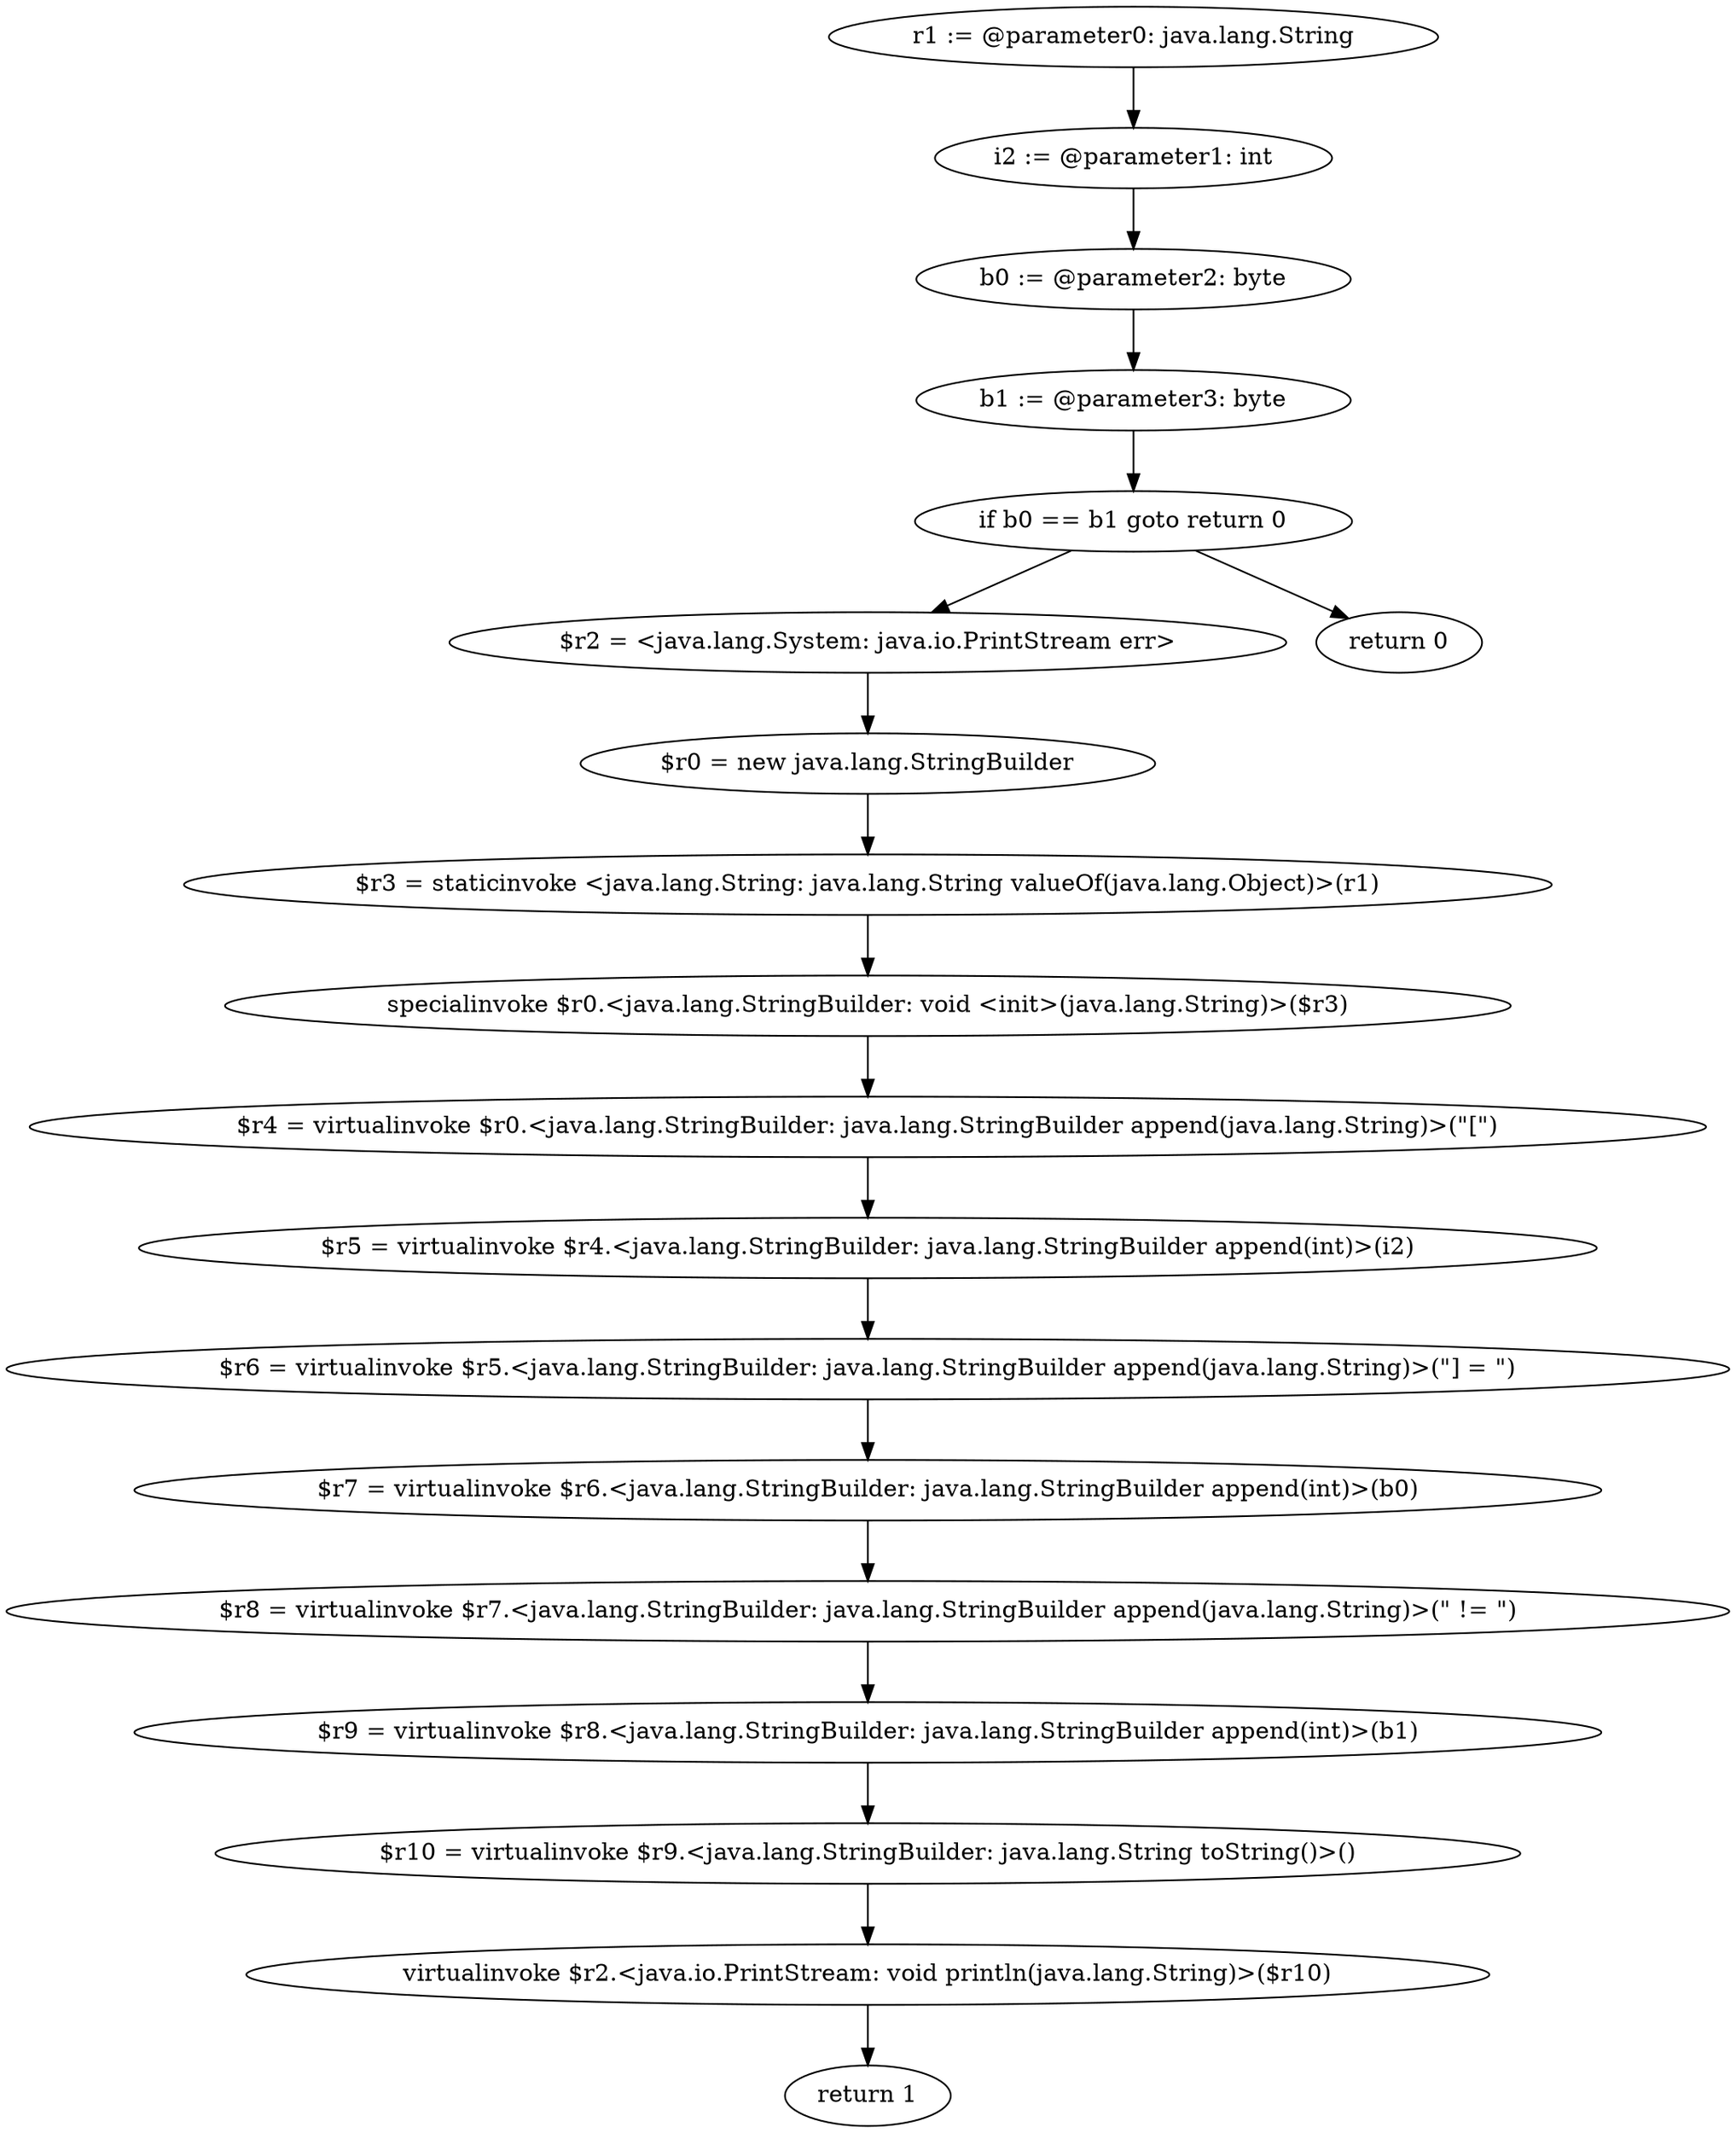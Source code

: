 digraph "unitGraph" {
    "r1 := @parameter0: java.lang.String"
    "i2 := @parameter1: int"
    "b0 := @parameter2: byte"
    "b1 := @parameter3: byte"
    "if b0 == b1 goto return 0"
    "$r2 = <java.lang.System: java.io.PrintStream err>"
    "$r0 = new java.lang.StringBuilder"
    "$r3 = staticinvoke <java.lang.String: java.lang.String valueOf(java.lang.Object)>(r1)"
    "specialinvoke $r0.<java.lang.StringBuilder: void <init>(java.lang.String)>($r3)"
    "$r4 = virtualinvoke $r0.<java.lang.StringBuilder: java.lang.StringBuilder append(java.lang.String)>(\"[\")"
    "$r5 = virtualinvoke $r4.<java.lang.StringBuilder: java.lang.StringBuilder append(int)>(i2)"
    "$r6 = virtualinvoke $r5.<java.lang.StringBuilder: java.lang.StringBuilder append(java.lang.String)>(\"] = \")"
    "$r7 = virtualinvoke $r6.<java.lang.StringBuilder: java.lang.StringBuilder append(int)>(b0)"
    "$r8 = virtualinvoke $r7.<java.lang.StringBuilder: java.lang.StringBuilder append(java.lang.String)>(\" != \")"
    "$r9 = virtualinvoke $r8.<java.lang.StringBuilder: java.lang.StringBuilder append(int)>(b1)"
    "$r10 = virtualinvoke $r9.<java.lang.StringBuilder: java.lang.String toString()>()"
    "virtualinvoke $r2.<java.io.PrintStream: void println(java.lang.String)>($r10)"
    "return 1"
    "return 0"
    "r1 := @parameter0: java.lang.String"->"i2 := @parameter1: int";
    "i2 := @parameter1: int"->"b0 := @parameter2: byte";
    "b0 := @parameter2: byte"->"b1 := @parameter3: byte";
    "b1 := @parameter3: byte"->"if b0 == b1 goto return 0";
    "if b0 == b1 goto return 0"->"$r2 = <java.lang.System: java.io.PrintStream err>";
    "if b0 == b1 goto return 0"->"return 0";
    "$r2 = <java.lang.System: java.io.PrintStream err>"->"$r0 = new java.lang.StringBuilder";
    "$r0 = new java.lang.StringBuilder"->"$r3 = staticinvoke <java.lang.String: java.lang.String valueOf(java.lang.Object)>(r1)";
    "$r3 = staticinvoke <java.lang.String: java.lang.String valueOf(java.lang.Object)>(r1)"->"specialinvoke $r0.<java.lang.StringBuilder: void <init>(java.lang.String)>($r3)";
    "specialinvoke $r0.<java.lang.StringBuilder: void <init>(java.lang.String)>($r3)"->"$r4 = virtualinvoke $r0.<java.lang.StringBuilder: java.lang.StringBuilder append(java.lang.String)>(\"[\")";
    "$r4 = virtualinvoke $r0.<java.lang.StringBuilder: java.lang.StringBuilder append(java.lang.String)>(\"[\")"->"$r5 = virtualinvoke $r4.<java.lang.StringBuilder: java.lang.StringBuilder append(int)>(i2)";
    "$r5 = virtualinvoke $r4.<java.lang.StringBuilder: java.lang.StringBuilder append(int)>(i2)"->"$r6 = virtualinvoke $r5.<java.lang.StringBuilder: java.lang.StringBuilder append(java.lang.String)>(\"] = \")";
    "$r6 = virtualinvoke $r5.<java.lang.StringBuilder: java.lang.StringBuilder append(java.lang.String)>(\"] = \")"->"$r7 = virtualinvoke $r6.<java.lang.StringBuilder: java.lang.StringBuilder append(int)>(b0)";
    "$r7 = virtualinvoke $r6.<java.lang.StringBuilder: java.lang.StringBuilder append(int)>(b0)"->"$r8 = virtualinvoke $r7.<java.lang.StringBuilder: java.lang.StringBuilder append(java.lang.String)>(\" != \")";
    "$r8 = virtualinvoke $r7.<java.lang.StringBuilder: java.lang.StringBuilder append(java.lang.String)>(\" != \")"->"$r9 = virtualinvoke $r8.<java.lang.StringBuilder: java.lang.StringBuilder append(int)>(b1)";
    "$r9 = virtualinvoke $r8.<java.lang.StringBuilder: java.lang.StringBuilder append(int)>(b1)"->"$r10 = virtualinvoke $r9.<java.lang.StringBuilder: java.lang.String toString()>()";
    "$r10 = virtualinvoke $r9.<java.lang.StringBuilder: java.lang.String toString()>()"->"virtualinvoke $r2.<java.io.PrintStream: void println(java.lang.String)>($r10)";
    "virtualinvoke $r2.<java.io.PrintStream: void println(java.lang.String)>($r10)"->"return 1";
}
